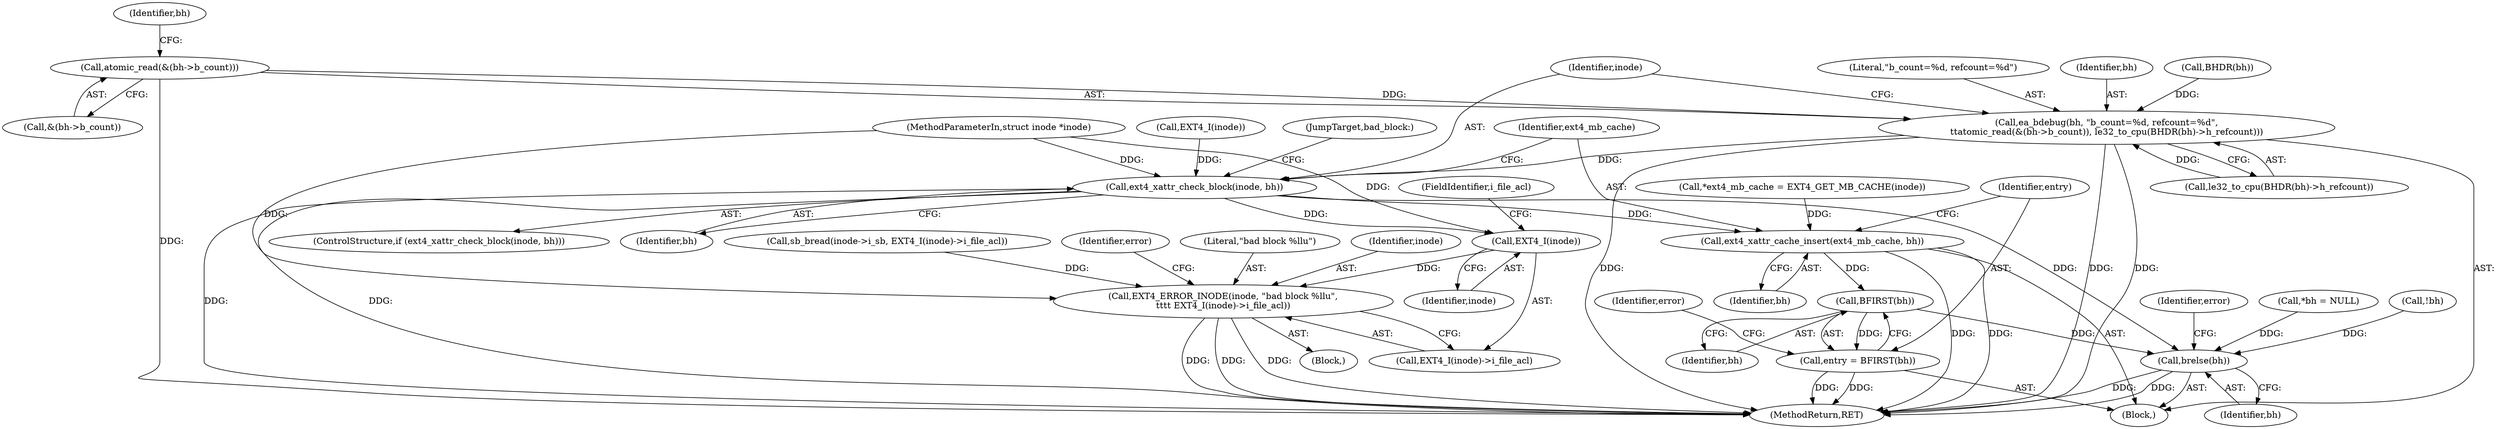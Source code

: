 digraph "0_linux_82939d7999dfc1f1998c4b1c12e2f19edbdff272_1@API" {
"1000165" [label="(Call,atomic_read(&(bh->b_count)))"];
"1000162" [label="(Call,ea_bdebug(bh, \"b_count=%d, refcount=%d\",\n\t\tatomic_read(&(bh->b_count)), le32_to_cpu(BHDR(bh)->h_refcount)))"];
"1000176" [label="(Call,ext4_xattr_check_block(inode, bh))"];
"1000185" [label="(Call,EXT4_I(inode))"];
"1000181" [label="(Call,EXT4_ERROR_INODE(inode, \"bad block %llu\",\n\t\t\t\t EXT4_I(inode)->i_file_acl))"];
"1000193" [label="(Call,ext4_xattr_cache_insert(ext4_mb_cache, bh))"];
"1000198" [label="(Call,BFIRST(bh))"];
"1000196" [label="(Call,entry = BFIRST(bh))"];
"1000253" [label="(Call,brelse(bh))"];
"1000182" [label="(Identifier,inode)"];
"1000166" [label="(Call,&(bh->b_count))"];
"1000197" [label="(Identifier,entry)"];
"1000175" [label="(ControlStructure,if (ext4_xattr_check_block(inode, bh)))"];
"1000198" [label="(Call,BFIRST(bh))"];
"1000196" [label="(Call,entry = BFIRST(bh))"];
"1000186" [label="(Identifier,inode)"];
"1000257" [label="(MethodReturn,RET)"];
"1000177" [label="(Identifier,inode)"];
"1000194" [label="(Identifier,ext4_mb_cache)"];
"1000256" [label="(Identifier,error)"];
"1000180" [label="(JumpTarget,bad_block:)"];
"1000155" [label="(Call,EXT4_I(inode))"];
"1000165" [label="(Call,atomic_read(&(bh->b_count)))"];
"1000189" [label="(Identifier,error)"];
"1000184" [label="(Call,EXT4_I(inode)->i_file_acl)"];
"1000164" [label="(Literal,\"b_count=%d, refcount=%d\")"];
"1000101" [label="(MethodParameterIn,struct inode *inode)"];
"1000108" [label="(Call,*bh = NULL)"];
"1000183" [label="(Literal,\"bad block %llu\")"];
"1000178" [label="(Identifier,bh)"];
"1000159" [label="(Call,!bh)"];
"1000187" [label="(FieldIdentifier,i_file_acl)"];
"1000162" [label="(Call,ea_bdebug(bh, \"b_count=%d, refcount=%d\",\n\t\tatomic_read(&(bh->b_count)), le32_to_cpu(BHDR(bh)->h_refcount)))"];
"1000163" [label="(Identifier,bh)"];
"1000106" [label="(Block,)"];
"1000253" [label="(Call,brelse(bh))"];
"1000195" [label="(Identifier,bh)"];
"1000115" [label="(Call,*ext4_mb_cache = EXT4_GET_MB_CACHE(inode))"];
"1000201" [label="(Identifier,error)"];
"1000179" [label="(Block,)"];
"1000176" [label="(Call,ext4_xattr_check_block(inode, bh))"];
"1000170" [label="(Call,le32_to_cpu(BHDR(bh)->h_refcount))"];
"1000173" [label="(Identifier,bh)"];
"1000150" [label="(Call,sb_bread(inode->i_sb, EXT4_I(inode)->i_file_acl))"];
"1000172" [label="(Call,BHDR(bh))"];
"1000185" [label="(Call,EXT4_I(inode))"];
"1000199" [label="(Identifier,bh)"];
"1000193" [label="(Call,ext4_xattr_cache_insert(ext4_mb_cache, bh))"];
"1000181" [label="(Call,EXT4_ERROR_INODE(inode, \"bad block %llu\",\n\t\t\t\t EXT4_I(inode)->i_file_acl))"];
"1000254" [label="(Identifier,bh)"];
"1000165" -> "1000162"  [label="AST: "];
"1000165" -> "1000166"  [label="CFG: "];
"1000166" -> "1000165"  [label="AST: "];
"1000173" -> "1000165"  [label="CFG: "];
"1000165" -> "1000257"  [label="DDG: "];
"1000165" -> "1000162"  [label="DDG: "];
"1000162" -> "1000106"  [label="AST: "];
"1000162" -> "1000170"  [label="CFG: "];
"1000163" -> "1000162"  [label="AST: "];
"1000164" -> "1000162"  [label="AST: "];
"1000170" -> "1000162"  [label="AST: "];
"1000177" -> "1000162"  [label="CFG: "];
"1000162" -> "1000257"  [label="DDG: "];
"1000162" -> "1000257"  [label="DDG: "];
"1000162" -> "1000257"  [label="DDG: "];
"1000172" -> "1000162"  [label="DDG: "];
"1000170" -> "1000162"  [label="DDG: "];
"1000162" -> "1000176"  [label="DDG: "];
"1000176" -> "1000175"  [label="AST: "];
"1000176" -> "1000178"  [label="CFG: "];
"1000177" -> "1000176"  [label="AST: "];
"1000178" -> "1000176"  [label="AST: "];
"1000180" -> "1000176"  [label="CFG: "];
"1000194" -> "1000176"  [label="CFG: "];
"1000176" -> "1000257"  [label="DDG: "];
"1000176" -> "1000257"  [label="DDG: "];
"1000155" -> "1000176"  [label="DDG: "];
"1000101" -> "1000176"  [label="DDG: "];
"1000176" -> "1000185"  [label="DDG: "];
"1000176" -> "1000193"  [label="DDG: "];
"1000176" -> "1000253"  [label="DDG: "];
"1000185" -> "1000184"  [label="AST: "];
"1000185" -> "1000186"  [label="CFG: "];
"1000186" -> "1000185"  [label="AST: "];
"1000187" -> "1000185"  [label="CFG: "];
"1000185" -> "1000181"  [label="DDG: "];
"1000101" -> "1000185"  [label="DDG: "];
"1000181" -> "1000179"  [label="AST: "];
"1000181" -> "1000184"  [label="CFG: "];
"1000182" -> "1000181"  [label="AST: "];
"1000183" -> "1000181"  [label="AST: "];
"1000184" -> "1000181"  [label="AST: "];
"1000189" -> "1000181"  [label="CFG: "];
"1000181" -> "1000257"  [label="DDG: "];
"1000181" -> "1000257"  [label="DDG: "];
"1000181" -> "1000257"  [label="DDG: "];
"1000101" -> "1000181"  [label="DDG: "];
"1000150" -> "1000181"  [label="DDG: "];
"1000193" -> "1000106"  [label="AST: "];
"1000193" -> "1000195"  [label="CFG: "];
"1000194" -> "1000193"  [label="AST: "];
"1000195" -> "1000193"  [label="AST: "];
"1000197" -> "1000193"  [label="CFG: "];
"1000193" -> "1000257"  [label="DDG: "];
"1000193" -> "1000257"  [label="DDG: "];
"1000115" -> "1000193"  [label="DDG: "];
"1000193" -> "1000198"  [label="DDG: "];
"1000198" -> "1000196"  [label="AST: "];
"1000198" -> "1000199"  [label="CFG: "];
"1000199" -> "1000198"  [label="AST: "];
"1000196" -> "1000198"  [label="CFG: "];
"1000198" -> "1000196"  [label="DDG: "];
"1000198" -> "1000253"  [label="DDG: "];
"1000196" -> "1000106"  [label="AST: "];
"1000197" -> "1000196"  [label="AST: "];
"1000201" -> "1000196"  [label="CFG: "];
"1000196" -> "1000257"  [label="DDG: "];
"1000196" -> "1000257"  [label="DDG: "];
"1000253" -> "1000106"  [label="AST: "];
"1000253" -> "1000254"  [label="CFG: "];
"1000254" -> "1000253"  [label="AST: "];
"1000256" -> "1000253"  [label="CFG: "];
"1000253" -> "1000257"  [label="DDG: "];
"1000253" -> "1000257"  [label="DDG: "];
"1000159" -> "1000253"  [label="DDG: "];
"1000108" -> "1000253"  [label="DDG: "];
}
